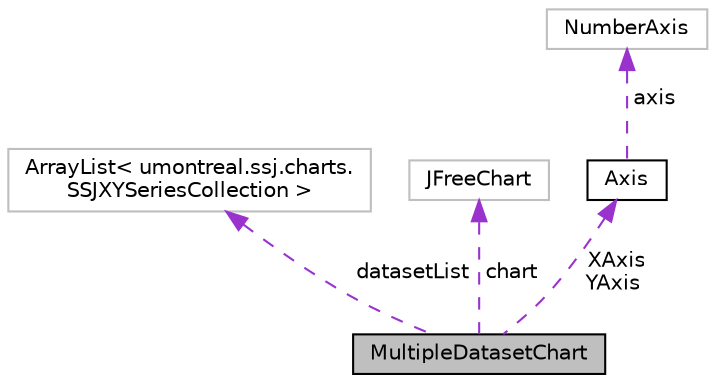digraph "MultipleDatasetChart"
{
 // INTERACTIVE_SVG=YES
  bgcolor="transparent";
  edge [fontname="Helvetica",fontsize="10",labelfontname="Helvetica",labelfontsize="10"];
  node [fontname="Helvetica",fontsize="10",shape=record];
  Node1 [label="MultipleDatasetChart",height=0.2,width=0.4,color="black", fillcolor="grey75", style="filled", fontcolor="black"];
  Node2 -> Node1 [dir="back",color="darkorchid3",fontsize="10",style="dashed",label=" datasetList" ,fontname="Helvetica"];
  Node2 [label="ArrayList\< umontreal.ssj.charts.\lSSJXYSeriesCollection \>",height=0.2,width=0.4,color="grey75"];
  Node3 -> Node1 [dir="back",color="darkorchid3",fontsize="10",style="dashed",label=" chart" ,fontname="Helvetica"];
  Node3 [label="JFreeChart",height=0.2,width=0.4,color="grey75"];
  Node4 -> Node1 [dir="back",color="darkorchid3",fontsize="10",style="dashed",label=" XAxis\nYAxis" ,fontname="Helvetica"];
  Node4 [label="Axis",height=0.2,width=0.4,color="black",URL="$d4/de2/classumontreal_1_1ssj_1_1charts_1_1Axis.html",tooltip="Represents an axis of a chart encapsulated by an instance of XYChart. "];
  Node5 -> Node4 [dir="back",color="darkorchid3",fontsize="10",style="dashed",label=" axis" ,fontname="Helvetica"];
  Node5 [label="NumberAxis",height=0.2,width=0.4,color="grey75"];
}
